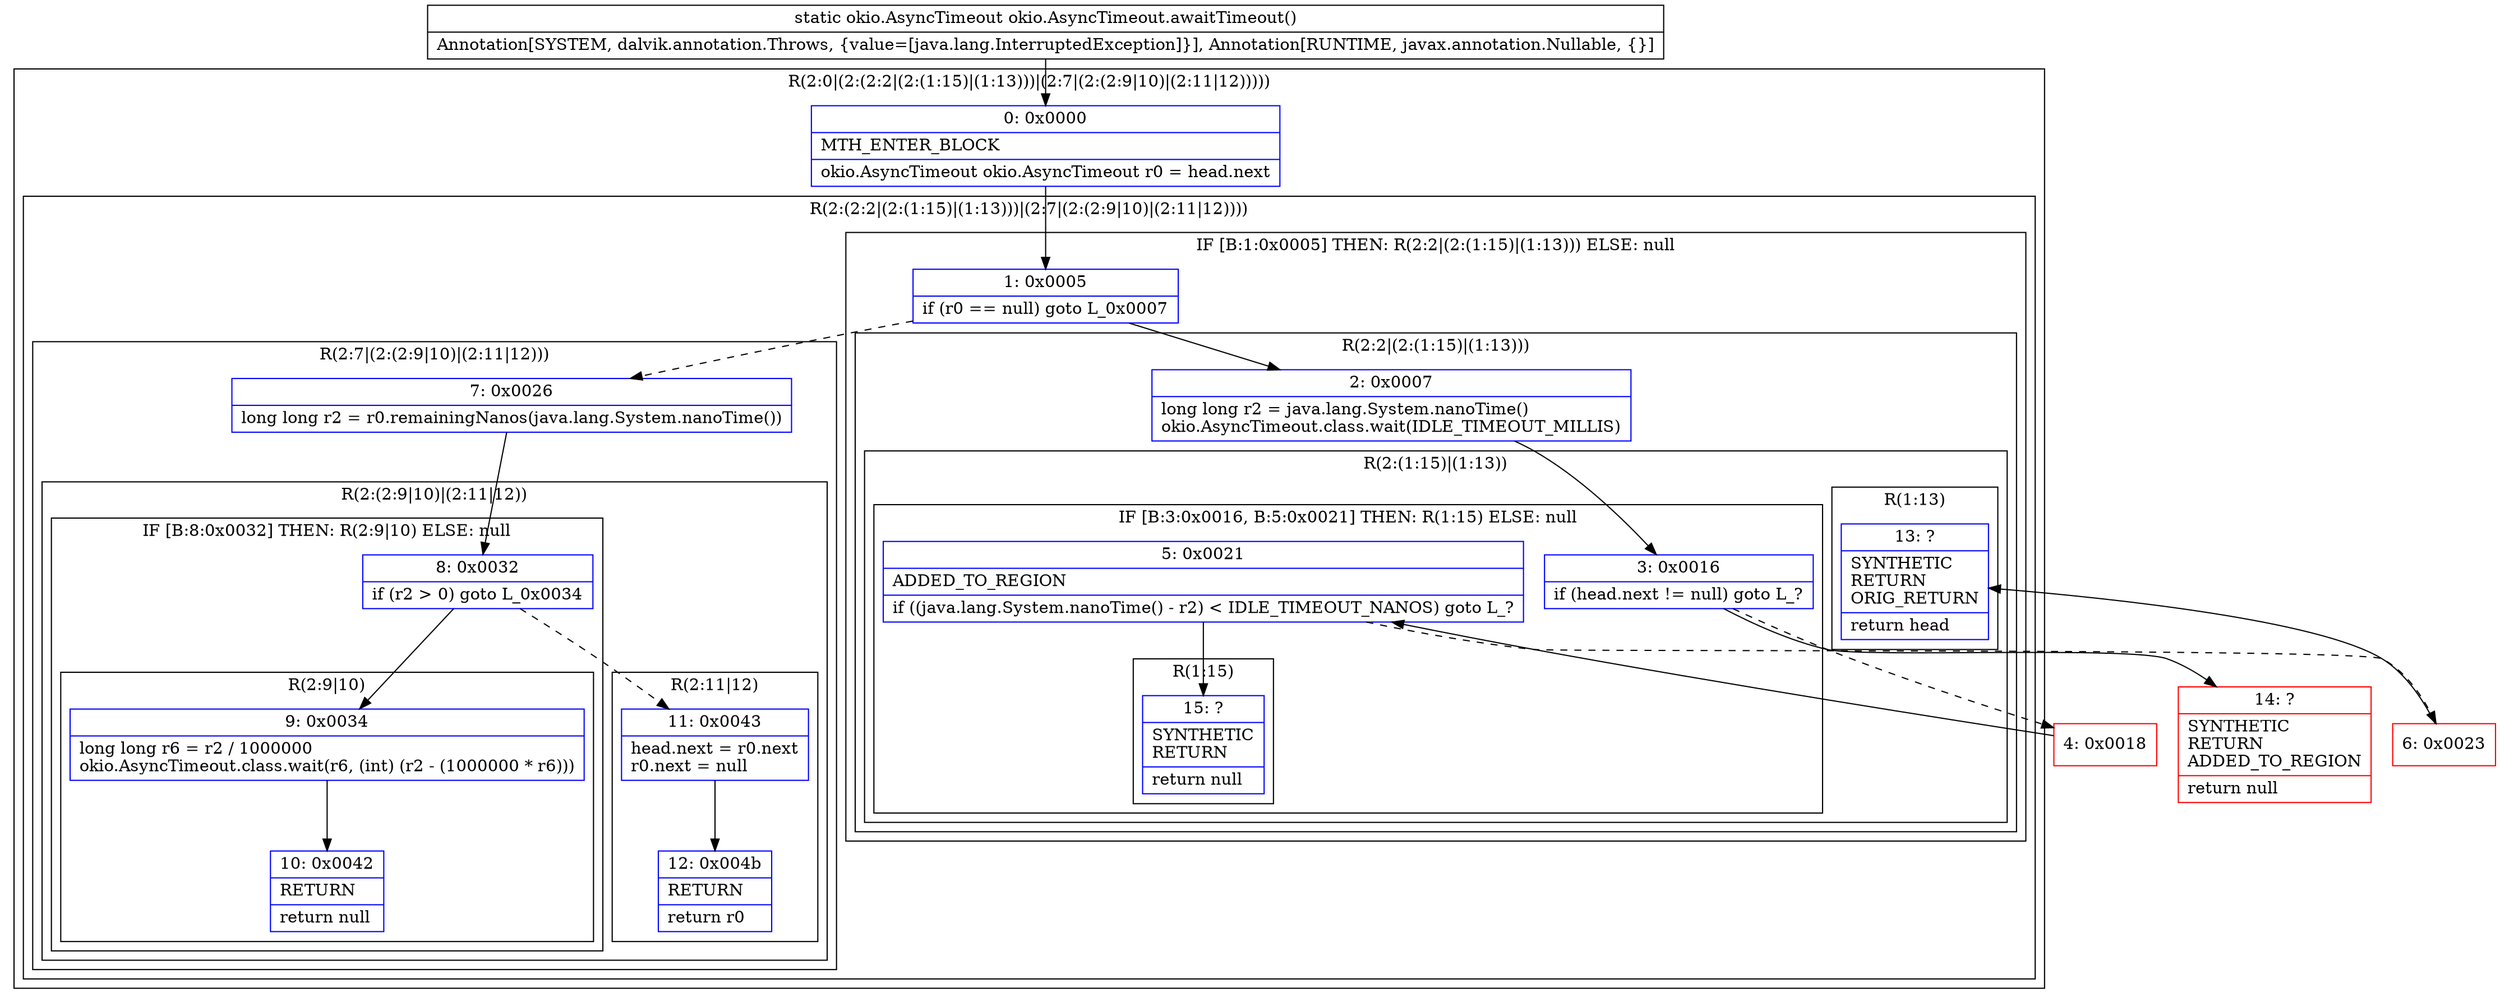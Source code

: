 digraph "CFG forokio.AsyncTimeout.awaitTimeout()Lokio\/AsyncTimeout;" {
subgraph cluster_Region_44508943 {
label = "R(2:0|(2:(2:2|(2:(1:15)|(1:13)))|(2:7|(2:(2:9|10)|(2:11|12)))))";
node [shape=record,color=blue];
Node_0 [shape=record,label="{0\:\ 0x0000|MTH_ENTER_BLOCK\l|okio.AsyncTimeout okio.AsyncTimeout r0 = head.next\l}"];
subgraph cluster_Region_988415245 {
label = "R(2:(2:2|(2:(1:15)|(1:13)))|(2:7|(2:(2:9|10)|(2:11|12))))";
node [shape=record,color=blue];
subgraph cluster_IfRegion_310152788 {
label = "IF [B:1:0x0005] THEN: R(2:2|(2:(1:15)|(1:13))) ELSE: null";
node [shape=record,color=blue];
Node_1 [shape=record,label="{1\:\ 0x0005|if (r0 == null) goto L_0x0007\l}"];
subgraph cluster_Region_1329474519 {
label = "R(2:2|(2:(1:15)|(1:13)))";
node [shape=record,color=blue];
Node_2 [shape=record,label="{2\:\ 0x0007|long long r2 = java.lang.System.nanoTime()\lokio.AsyncTimeout.class.wait(IDLE_TIMEOUT_MILLIS)\l}"];
subgraph cluster_Region_1868874965 {
label = "R(2:(1:15)|(1:13))";
node [shape=record,color=blue];
subgraph cluster_IfRegion_1255363877 {
label = "IF [B:3:0x0016, B:5:0x0021] THEN: R(1:15) ELSE: null";
node [shape=record,color=blue];
Node_3 [shape=record,label="{3\:\ 0x0016|if (head.next != null) goto L_?\l}"];
Node_5 [shape=record,label="{5\:\ 0x0021|ADDED_TO_REGION\l|if ((java.lang.System.nanoTime() \- r2) \< IDLE_TIMEOUT_NANOS) goto L_?\l}"];
subgraph cluster_Region_803168346 {
label = "R(1:15)";
node [shape=record,color=blue];
Node_15 [shape=record,label="{15\:\ ?|SYNTHETIC\lRETURN\l|return null\l}"];
}
}
subgraph cluster_Region_1019982831 {
label = "R(1:13)";
node [shape=record,color=blue];
Node_13 [shape=record,label="{13\:\ ?|SYNTHETIC\lRETURN\lORIG_RETURN\l|return head\l}"];
}
}
}
}
subgraph cluster_Region_1465537959 {
label = "R(2:7|(2:(2:9|10)|(2:11|12)))";
node [shape=record,color=blue];
Node_7 [shape=record,label="{7\:\ 0x0026|long long r2 = r0.remainingNanos(java.lang.System.nanoTime())\l}"];
subgraph cluster_Region_1449335574 {
label = "R(2:(2:9|10)|(2:11|12))";
node [shape=record,color=blue];
subgraph cluster_IfRegion_1010077624 {
label = "IF [B:8:0x0032] THEN: R(2:9|10) ELSE: null";
node [shape=record,color=blue];
Node_8 [shape=record,label="{8\:\ 0x0032|if (r2 \> 0) goto L_0x0034\l}"];
subgraph cluster_Region_1254930500 {
label = "R(2:9|10)";
node [shape=record,color=blue];
Node_9 [shape=record,label="{9\:\ 0x0034|long long r6 = r2 \/ 1000000\lokio.AsyncTimeout.class.wait(r6, (int) (r2 \- (1000000 * r6)))\l}"];
Node_10 [shape=record,label="{10\:\ 0x0042|RETURN\l|return null\l}"];
}
}
subgraph cluster_Region_118509322 {
label = "R(2:11|12)";
node [shape=record,color=blue];
Node_11 [shape=record,label="{11\:\ 0x0043|head.next = r0.next\lr0.next = null\l}"];
Node_12 [shape=record,label="{12\:\ 0x004b|RETURN\l|return r0\l}"];
}
}
}
}
}
Node_4 [shape=record,color=red,label="{4\:\ 0x0018}"];
Node_6 [shape=record,color=red,label="{6\:\ 0x0023}"];
Node_14 [shape=record,color=red,label="{14\:\ ?|SYNTHETIC\lRETURN\lADDED_TO_REGION\l|return null\l}"];
MethodNode[shape=record,label="{static okio.AsyncTimeout okio.AsyncTimeout.awaitTimeout()  | Annotation[SYSTEM, dalvik.annotation.Throws, \{value=[java.lang.InterruptedException]\}], Annotation[RUNTIME, javax.annotation.Nullable, \{\}]\l}"];
MethodNode -> Node_0;
Node_0 -> Node_1;
Node_1 -> Node_2;
Node_1 -> Node_7[style=dashed];
Node_2 -> Node_3;
Node_3 -> Node_4[style=dashed];
Node_3 -> Node_14;
Node_5 -> Node_6[style=dashed];
Node_5 -> Node_15;
Node_7 -> Node_8;
Node_8 -> Node_9;
Node_8 -> Node_11[style=dashed];
Node_9 -> Node_10;
Node_11 -> Node_12;
Node_4 -> Node_5;
Node_6 -> Node_13;
}


